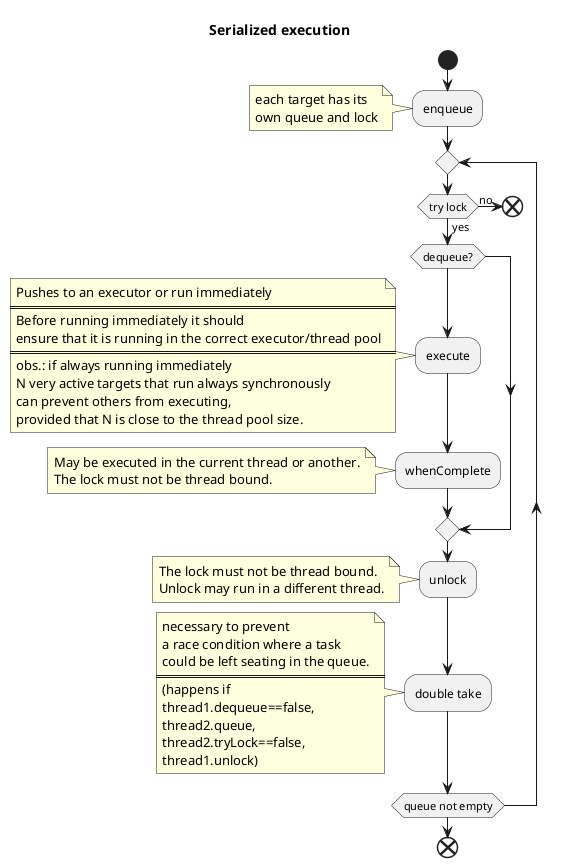 @startuml
title Serialized execution
start;
:enqueue;
note left
  each target has its
  own queue and lock
end note
repeat
    if (try lock) then (yes)
            if (dequeue?)
                :execute;
                note left
                  Pushes to an executor or run immediately
                  ====
                  Before running immediately it should
                  ensure that it is running in the correct executor/thread pool
                  ====
                  obs.: if always running immediately
                  N very active targets that run always synchronously
                  can prevent others from executing,
                  provided that N is close to the thread pool size.
                end note
                :whenComplete;
                note left
                  May be executed in the current thread or another.
                  The lock must not be thread bound.
                end note
            endif
            :unlock;
                note left
                  The lock must not be thread bound.
                  Unlock may run in a different thread.
                end note
    else (no)
        end;
    endif
    :double take;
    note left
        necessary to prevent
        a race condition where a task
        could be left seating in the queue.
        ====
        (happens if
        thread1.dequeue==false,
        thread2.queue,
        thread2.tryLock==false,
        thread1.unlock)
    end note
repeat while(queue not empty)
end;
@enduml

